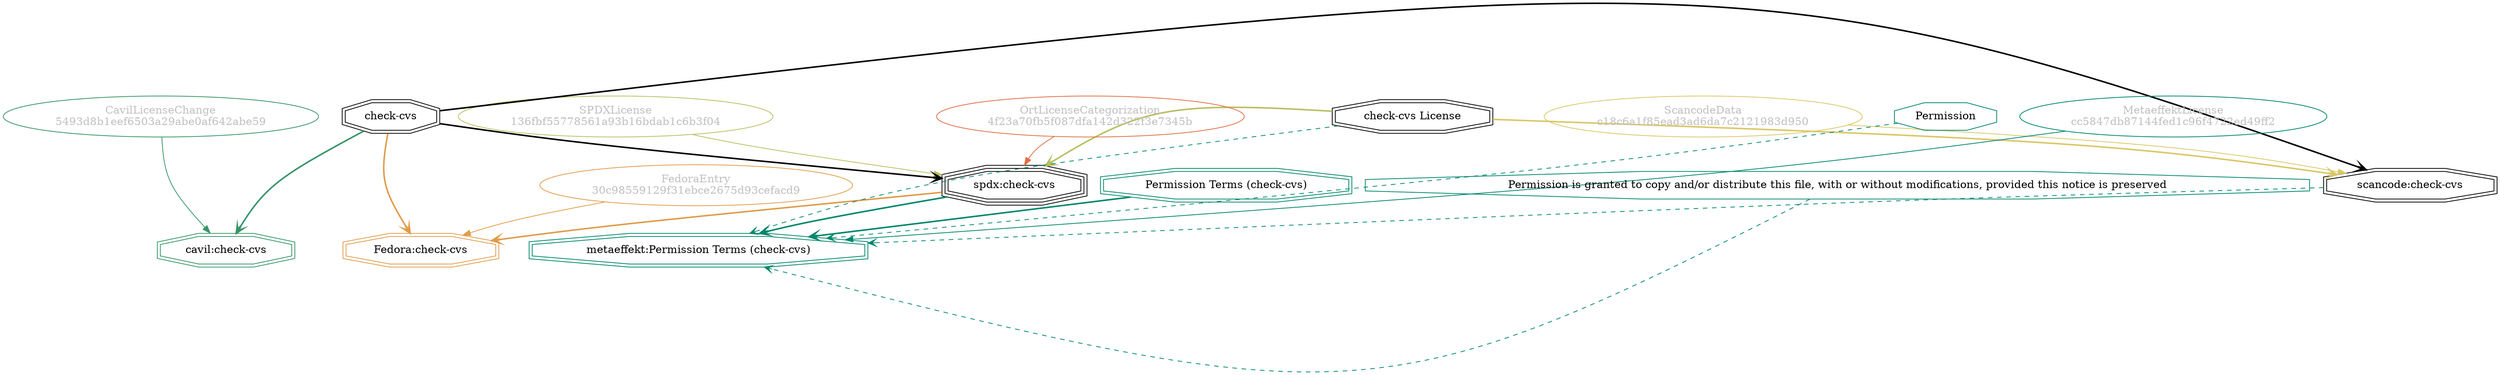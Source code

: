 strict digraph {
    node [shape=box];
    graph [splines=curved];
    4507 [label="SPDXLicense\n136fbf55778561a93b16bdab1c6b3f04"
         ,fontcolor=gray
         ,color="#b8bf62"
         ,fillcolor="beige;1"
         ,shape=ellipse];
    4508 [label="spdx:check-cvs"
         ,shape=tripleoctagon];
    4509 [label="check-cvs"
         ,shape=doubleoctagon];
    4510 [label="check-cvs License"
         ,shape=doubleoctagon];
    8542 [label="FedoraEntry\n30c98559129f31ebce2675d93cefacd9"
         ,fontcolor=gray
         ,color="#e09d4b"
         ,fillcolor="beige;1"
         ,shape=ellipse];
    8543 [label="Fedora:check-cvs"
         ,color="#e09d4b"
         ,shape=doubleoctagon];
    13779 [label="ScancodeData\nc18c6a1f85ead3ad6da7c2121983d950"
          ,fontcolor=gray
          ,color="#dac767"
          ,fillcolor="beige;1"
          ,shape=ellipse];
    13780 [label="scancode:check-cvs"
          ,shape=doubleoctagon];
    35281 [label="OrtLicenseCategorization\n4f23a70fb5f087dfa142d322f3e7345b"
          ,fontcolor=gray
          ,color="#e06f45"
          ,fillcolor="beige;1"
          ,shape=ellipse];
    36676 [label="CavilLicenseChange\n5493d8b1eef6503a29abe0af642abe59"
          ,fontcolor=gray
          ,color="#379469"
          ,fillcolor="beige;1"
          ,shape=ellipse];
    36677 [label="cavil:check-cvs"
          ,color="#379469"
          ,shape=doubleoctagon];
    43464 [label=Permission
          ,color="#00876c"
          ,shape=octagon];
    47314 [label="MetaeffektLicense\ncc5847db87144fed1c96f4722ed49ff2"
          ,fontcolor=gray
          ,color="#00876c"
          ,fillcolor="beige;1"
          ,shape=ellipse];
    47315 [label="metaeffekt:Permission Terms (check-cvs)"
          ,color="#00876c"
          ,shape=doubleoctagon];
    47316 [label="Permission Terms (check-cvs)"
          ,color="#00876c"
          ,shape=doubleoctagon];
    47317 [label="Permission is granted to copy and/or distribute this file, with or without modifications, provided this notice is preserved"
          ,color="#00876c"
          ,shape=octagon];
    4507 -> 4508 [weight=0.5
                 ,color="#b8bf62"];
    4508 -> 8543 [style=bold
                 ,arrowhead=vee
                 ,weight=0.7
                 ,color="#e09d4b"];
    4508 -> 47315 [style=bold
                  ,arrowhead=vee
                  ,weight=0.7
                  ,color="#00876c"];
    4509 -> 4508 [style=bold
                 ,arrowhead=vee
                 ,weight=0.7];
    4509 -> 8543 [style=bold
                 ,arrowhead=vee
                 ,weight=0.7
                 ,color="#e09d4b"];
    4509 -> 13780 [style=bold
                  ,arrowhead=vee
                  ,weight=0.7];
    4509 -> 36677 [style=bold
                  ,arrowhead=vee
                  ,weight=0.7
                  ,color="#379469"];
    4509 -> 36677 [style=bold
                  ,arrowhead=vee
                  ,weight=0.7
                  ,color="#379469"];
    4510 -> 4508 [style=bold
                 ,arrowhead=vee
                 ,weight=0.7
                 ,color="#b8bf62"];
    4510 -> 13780 [style=bold
                  ,arrowhead=vee
                  ,weight=0.7
                  ,color="#dac767"];
    4510 -> 47315 [style=dashed
                  ,arrowhead=vee
                  ,weight=0.5
                  ,color="#00876c"];
    8542 -> 8543 [weight=0.5
                 ,color="#e09d4b"];
    13779 -> 13780 [weight=0.5
                   ,color="#dac767"];
    13780 -> 47315 [style=dashed
                   ,arrowhead=vee
                   ,weight=0.5
                   ,color="#00876c"];
    35281 -> 4508 [weight=0.5
                  ,color="#e06f45"];
    36676 -> 36677 [weight=0.5
                   ,color="#379469"];
    43464 -> 47315 [style=dashed
                   ,arrowhead=vee
                   ,weight=0.5
                   ,color="#00876c"];
    47314 -> 47315 [weight=0.5
                   ,color="#00876c"];
    47316 -> 47315 [style=bold
                   ,arrowhead=vee
                   ,weight=0.7
                   ,color="#00876c"];
    47317 -> 47315 [style=dashed
                   ,arrowhead=vee
                   ,weight=0.5
                   ,color="#00876c"];
}
